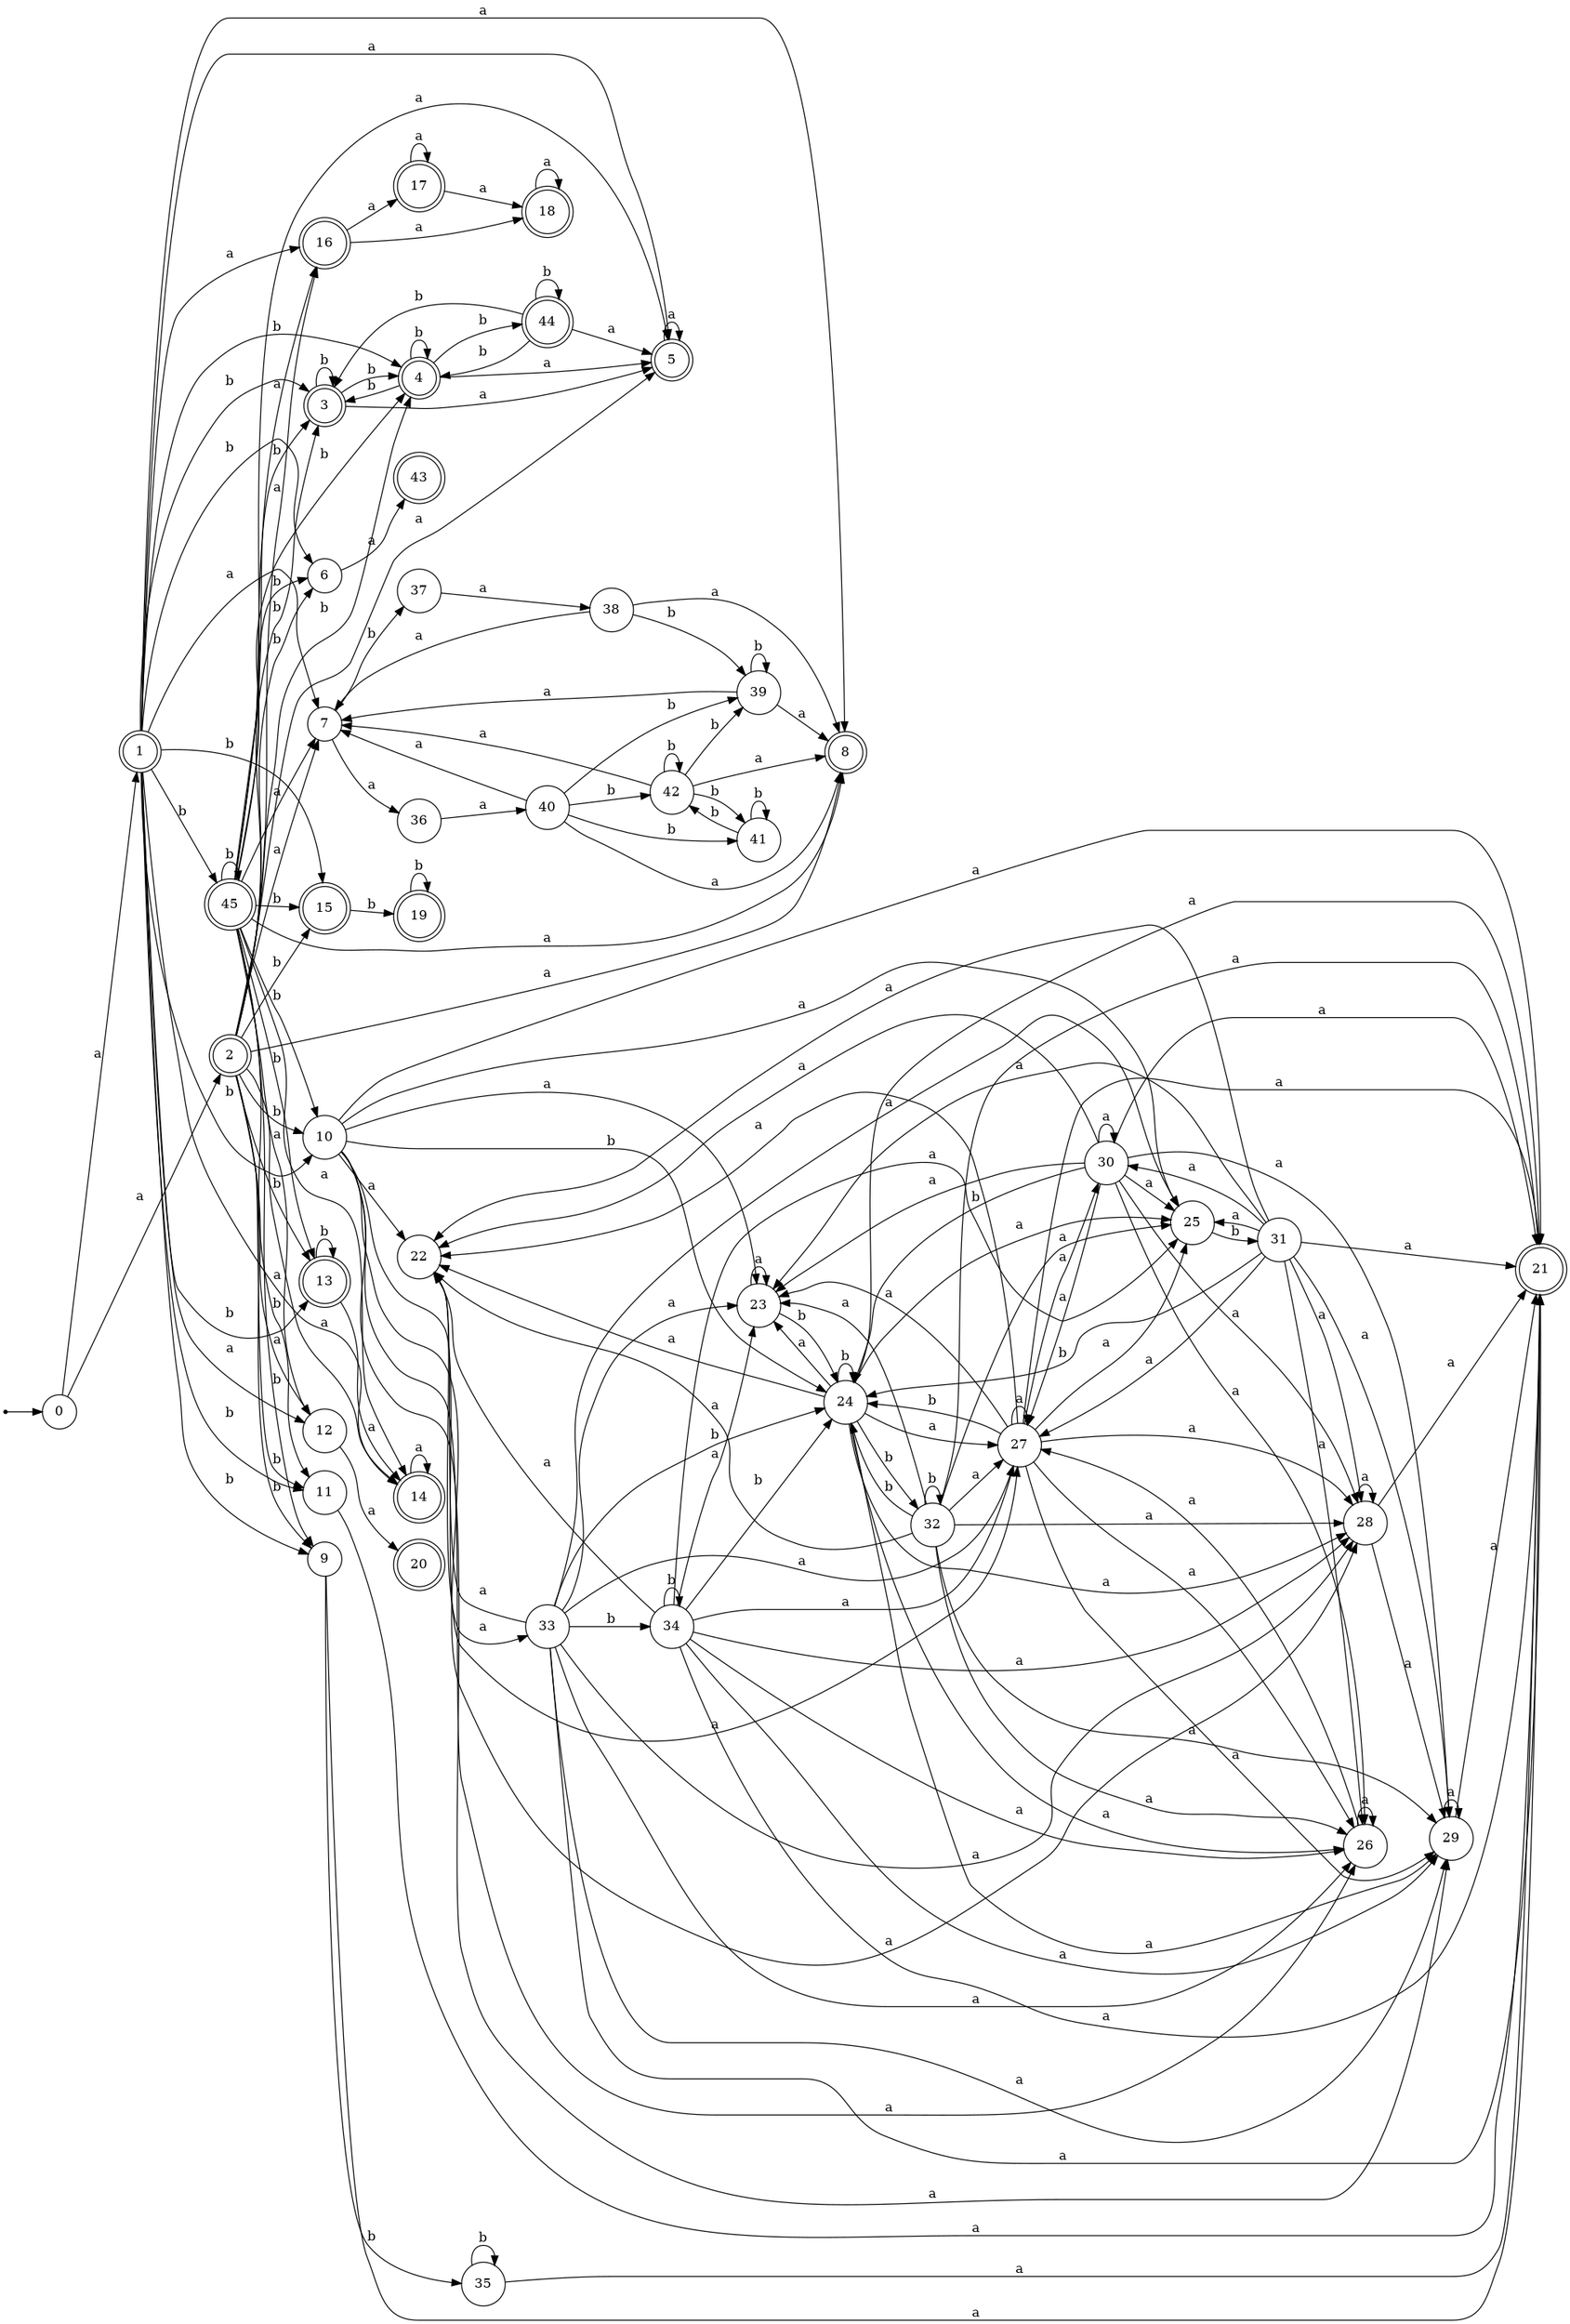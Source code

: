 digraph finite_state_machine {
rankdir=LR;
size="20,20";
node [shape = point]; "dummy0"
node [shape = circle]; "0";
"dummy0" -> "0";
node [shape = doublecircle]; "1";node [shape = doublecircle]; "2";node [shape = doublecircle]; "3";node [shape = doublecircle]; "4";node [shape = doublecircle]; "5";node [shape = circle]; "6";
node [shape = circle]; "7";
node [shape = doublecircle]; "8";node [shape = circle]; "9";
node [shape = circle]; "10";
node [shape = circle]; "11";
node [shape = circle]; "12";
node [shape = doublecircle]; "13";node [shape = doublecircle]; "14";node [shape = doublecircle]; "15";node [shape = doublecircle]; "16";node [shape = doublecircle]; "17";node [shape = doublecircle]; "18";node [shape = doublecircle]; "19";node [shape = doublecircle]; "20";node [shape = doublecircle]; "21";node [shape = circle]; "22";
node [shape = circle]; "23";
node [shape = circle]; "24";
node [shape = circle]; "25";
node [shape = circle]; "26";
node [shape = circle]; "27";
node [shape = circle]; "28";
node [shape = circle]; "29";
node [shape = circle]; "30";
node [shape = circle]; "31";
node [shape = circle]; "32";
node [shape = circle]; "33";
node [shape = circle]; "34";
node [shape = circle]; "35";
node [shape = circle]; "36";
node [shape = circle]; "37";
node [shape = circle]; "38";
node [shape = circle]; "39";
node [shape = circle]; "40";
node [shape = circle]; "41";
node [shape = circle]; "42";
node [shape = doublecircle]; "43";node [shape = doublecircle]; "44";node [shape = doublecircle]; "45";"0" -> "1" [label = "a"];
 "0" -> "2" [label = "a"];
 "2" -> "3" [label = "b"];
 "2" -> "4" [label = "b"];
 "2" -> "6" [label = "b"];
 "2" -> "9" [label = "b"];
 "2" -> "10" [label = "b"];
 "2" -> "11" [label = "b"];
 "2" -> "13" [label = "b"];
 "2" -> "15" [label = "b"];
 "2" -> "16" [label = "a"];
 "2" -> "5" [label = "a"];
 "2" -> "7" [label = "a"];
 "2" -> "8" [label = "a"];
 "2" -> "12" [label = "a"];
 "2" -> "14" [label = "a"];
 "16" -> "17" [label = "a"];
 "16" -> "18" [label = "a"];
 "18" -> "18" [label = "a"];
 "17" -> "17" [label = "a"];
 "17" -> "18" [label = "a"];
 "15" -> "19" [label = "b"];
 "19" -> "19" [label = "b"];
 "14" -> "14" [label = "a"];
 "13" -> "13" [label = "b"];
 "13" -> "14" [label = "a"];
 "12" -> "20" [label = "a"];
 "11" -> "21" [label = "a"];
 "10" -> "21" [label = "a"];
 "10" -> "22" [label = "a"];
 "10" -> "23" [label = "a"];
 "10" -> "25" [label = "a"];
 "10" -> "26" [label = "a"];
 "10" -> "27" [label = "a"];
 "10" -> "28" [label = "a"];
 "10" -> "29" [label = "a"];
 "10" -> "24" [label = "b"];
 "29" -> "21" [label = "a"];
 "29" -> "29" [label = "a"];
 "28" -> "21" [label = "a"];
 "28" -> "28" [label = "a"];
 "28" -> "29" [label = "a"];
 "27" -> "21" [label = "a"];
 "27" -> "22" [label = "a"];
 "27" -> "23" [label = "a"];
 "27" -> "25" [label = "a"];
 "27" -> "26" [label = "a"];
 "27" -> "27" [label = "a"];
 "27" -> "28" [label = "a"];
 "27" -> "29" [label = "a"];
 "27" -> "30" [label = "a"];
 "27" -> "24" [label = "b"];
 "30" -> "21" [label = "a"];
 "30" -> "22" [label = "a"];
 "30" -> "23" [label = "a"];
 "30" -> "25" [label = "a"];
 "30" -> "26" [label = "a"];
 "30" -> "27" [label = "a"];
 "30" -> "28" [label = "a"];
 "30" -> "29" [label = "a"];
 "30" -> "30" [label = "a"];
 "30" -> "24" [label = "b"];
 "26" -> "26" [label = "a"];
 "26" -> "27" [label = "a"];
 "25" -> "31" [label = "b"];
 "31" -> "21" [label = "a"];
 "31" -> "22" [label = "a"];
 "31" -> "23" [label = "a"];
 "31" -> "25" [label = "a"];
 "31" -> "26" [label = "a"];
 "31" -> "27" [label = "a"];
 "31" -> "28" [label = "a"];
 "31" -> "29" [label = "a"];
 "31" -> "30" [label = "a"];
 "31" -> "24" [label = "b"];
 "24" -> "24" [label = "b"];
 "24" -> "32" [label = "b"];
 "24" -> "21" [label = "a"];
 "24" -> "22" [label = "a"];
 "24" -> "23" [label = "a"];
 "24" -> "25" [label = "a"];
 "24" -> "26" [label = "a"];
 "24" -> "27" [label = "a"];
 "24" -> "28" [label = "a"];
 "24" -> "29" [label = "a"];
 "32" -> "32" [label = "b"];
 "32" -> "24" [label = "b"];
 "32" -> "21" [label = "a"];
 "32" -> "22" [label = "a"];
 "32" -> "23" [label = "a"];
 "32" -> "25" [label = "a"];
 "32" -> "26" [label = "a"];
 "32" -> "27" [label = "a"];
 "32" -> "28" [label = "a"];
 "32" -> "29" [label = "a"];
 "23" -> "23" [label = "a"];
 "23" -> "24" [label = "b"];
 "22" -> "33" [label = "a"];
 "33" -> "21" [label = "a"];
 "33" -> "22" [label = "a"];
 "33" -> "23" [label = "a"];
 "33" -> "25" [label = "a"];
 "33" -> "26" [label = "a"];
 "33" -> "27" [label = "a"];
 "33" -> "28" [label = "a"];
 "33" -> "29" [label = "a"];
 "33" -> "24" [label = "b"];
 "33" -> "34" [label = "b"];
 "34" -> "24" [label = "b"];
 "34" -> "34" [label = "b"];
 "34" -> "21" [label = "a"];
 "34" -> "22" [label = "a"];
 "34" -> "23" [label = "a"];
 "34" -> "25" [label = "a"];
 "34" -> "26" [label = "a"];
 "34" -> "27" [label = "a"];
 "34" -> "28" [label = "a"];
 "34" -> "29" [label = "a"];
 "9" -> "35" [label = "b"];
 "9" -> "21" [label = "a"];
 "35" -> "35" [label = "b"];
 "35" -> "21" [label = "a"];
 "7" -> "36" [label = "a"];
 "7" -> "37" [label = "b"];
 "37" -> "38" [label = "a"];
 "38" -> "8" [label = "a"];
 "38" -> "7" [label = "a"];
 "38" -> "39" [label = "b"];
 "39" -> "39" [label = "b"];
 "39" -> "8" [label = "a"];
 "39" -> "7" [label = "a"];
 "36" -> "40" [label = "a"];
 "40" -> "41" [label = "b"];
 "40" -> "42" [label = "b"];
 "40" -> "39" [label = "b"];
 "40" -> "8" [label = "a"];
 "40" -> "7" [label = "a"];
 "42" -> "41" [label = "b"];
 "42" -> "42" [label = "b"];
 "42" -> "39" [label = "b"];
 "42" -> "8" [label = "a"];
 "42" -> "7" [label = "a"];
 "41" -> "41" [label = "b"];
 "41" -> "42" [label = "b"];
 "6" -> "43" [label = "a"];
 "5" -> "5" [label = "a"];
 "4" -> "3" [label = "b"];
 "4" -> "4" [label = "b"];
 "4" -> "44" [label = "b"];
 "4" -> "5" [label = "a"];
 "44" -> "3" [label = "b"];
 "44" -> "44" [label = "b"];
 "44" -> "4" [label = "b"];
 "44" -> "5" [label = "a"];
 "3" -> "3" [label = "b"];
 "3" -> "4" [label = "b"];
 "3" -> "5" [label = "a"];
 "1" -> "3" [label = "b"];
 "1" -> "4" [label = "b"];
 "1" -> "6" [label = "b"];
 "1" -> "9" [label = "b"];
 "1" -> "10" [label = "b"];
 "1" -> "11" [label = "b"];
 "1" -> "45" [label = "b"];
 "1" -> "13" [label = "b"];
 "1" -> "15" [label = "b"];
 "1" -> "16" [label = "a"];
 "1" -> "5" [label = "a"];
 "1" -> "7" [label = "a"];
 "1" -> "8" [label = "a"];
 "1" -> "12" [label = "a"];
 "1" -> "14" [label = "a"];
 "45" -> "3" [label = "b"];
 "45" -> "4" [label = "b"];
 "45" -> "6" [label = "b"];
 "45" -> "9" [label = "b"];
 "45" -> "10" [label = "b"];
 "45" -> "11" [label = "b"];
 "45" -> "45" [label = "b"];
 "45" -> "13" [label = "b"];
 "45" -> "15" [label = "b"];
 "45" -> "16" [label = "a"];
 "45" -> "5" [label = "a"];
 "45" -> "7" [label = "a"];
 "45" -> "8" [label = "a"];
 "45" -> "12" [label = "a"];
 "45" -> "14" [label = "a"];
 }
